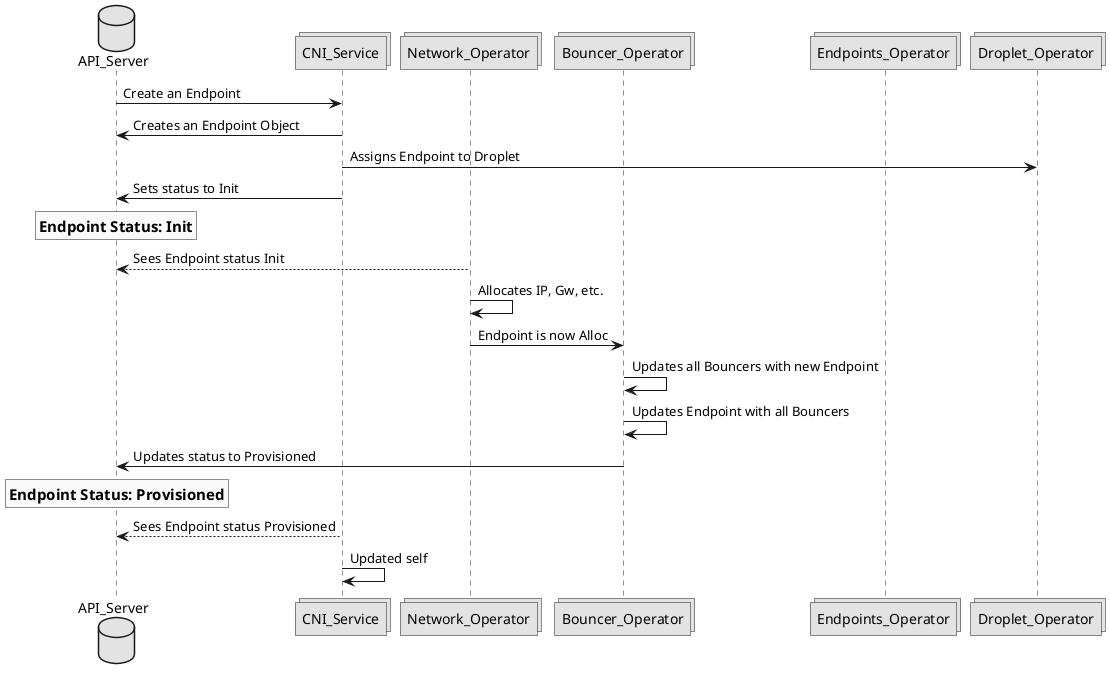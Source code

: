 @startuml

skinparam monochrome true

database API_Server
collections CNI_Service
collections Network_Operator
collections Bouncer_Operator
collections Endpoints_Operator
collections Droplet_Operator


API_Server -> CNI_Service: Create an Endpoint
CNI_Service -> API_Server: Creates an Endpoint Object
CNI_Service -> Droplet_Operator: Assigns Endpoint to Droplet
CNI_Service -> API_Server: Sets status to Init
rnote over API_Server: == Endpoint Status: Init
Network_Operator --> API_Server: Sees Endpoint status Init
Network_Operator -> Network_Operator: Allocates IP, Gw, etc.
Network_Operator -> Bouncer_Operator: Endpoint is now Alloc
Bouncer_Operator -> Bouncer_Operator: Updates all Bouncers with new Endpoint
Bouncer_Operator -> Bouncer_Operator: Updates Endpoint with all Bouncers
Bouncer_Operator -> API_Server: Updates status to Provisioned
rnote over API_Server: ==Endpoint Status: Provisioned
CNI_Service --> API_Server: Sees Endpoint status Provisioned
CNI_Service -> CNI_Service: Updated self

@enduml
